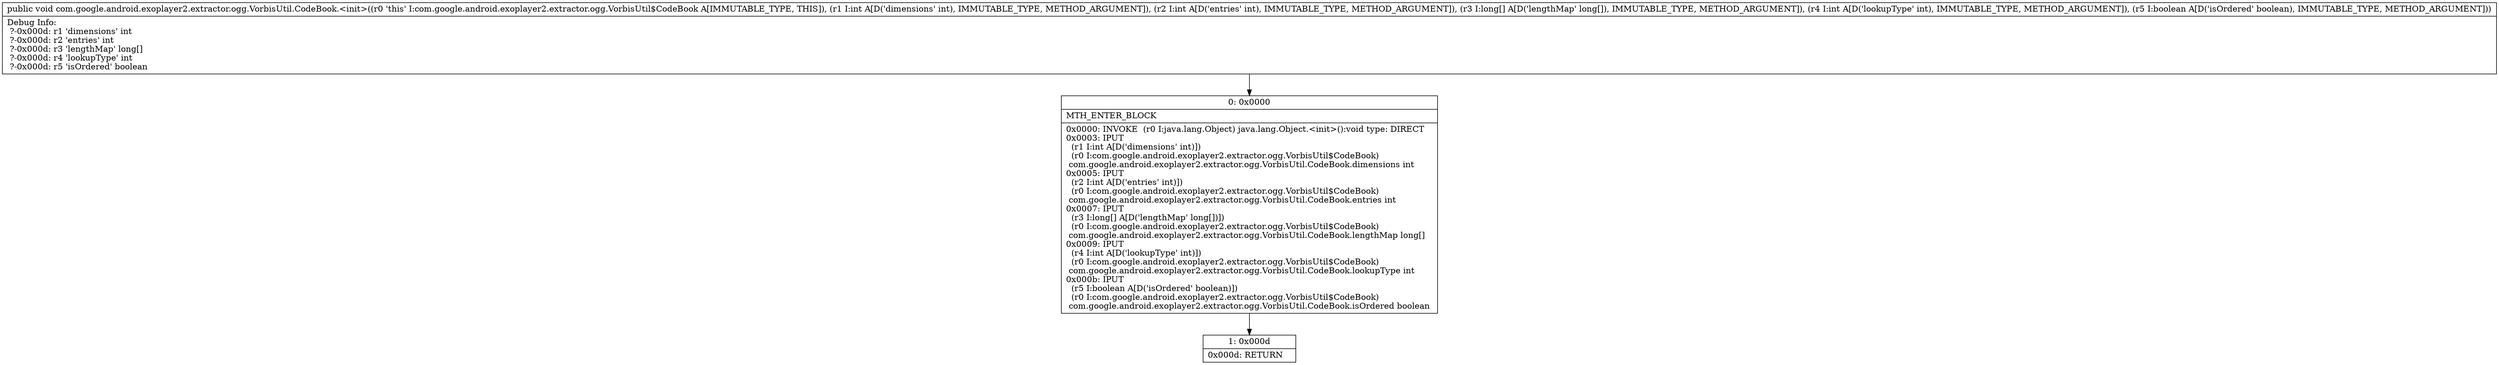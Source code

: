 digraph "CFG forcom.google.android.exoplayer2.extractor.ogg.VorbisUtil.CodeBook.\<init\>(II[JIZ)V" {
Node_0 [shape=record,label="{0\:\ 0x0000|MTH_ENTER_BLOCK\l|0x0000: INVOKE  (r0 I:java.lang.Object) java.lang.Object.\<init\>():void type: DIRECT \l0x0003: IPUT  \l  (r1 I:int A[D('dimensions' int)])\l  (r0 I:com.google.android.exoplayer2.extractor.ogg.VorbisUtil$CodeBook)\l com.google.android.exoplayer2.extractor.ogg.VorbisUtil.CodeBook.dimensions int \l0x0005: IPUT  \l  (r2 I:int A[D('entries' int)])\l  (r0 I:com.google.android.exoplayer2.extractor.ogg.VorbisUtil$CodeBook)\l com.google.android.exoplayer2.extractor.ogg.VorbisUtil.CodeBook.entries int \l0x0007: IPUT  \l  (r3 I:long[] A[D('lengthMap' long[])])\l  (r0 I:com.google.android.exoplayer2.extractor.ogg.VorbisUtil$CodeBook)\l com.google.android.exoplayer2.extractor.ogg.VorbisUtil.CodeBook.lengthMap long[] \l0x0009: IPUT  \l  (r4 I:int A[D('lookupType' int)])\l  (r0 I:com.google.android.exoplayer2.extractor.ogg.VorbisUtil$CodeBook)\l com.google.android.exoplayer2.extractor.ogg.VorbisUtil.CodeBook.lookupType int \l0x000b: IPUT  \l  (r5 I:boolean A[D('isOrdered' boolean)])\l  (r0 I:com.google.android.exoplayer2.extractor.ogg.VorbisUtil$CodeBook)\l com.google.android.exoplayer2.extractor.ogg.VorbisUtil.CodeBook.isOrdered boolean \l}"];
Node_1 [shape=record,label="{1\:\ 0x000d|0x000d: RETURN   \l}"];
MethodNode[shape=record,label="{public void com.google.android.exoplayer2.extractor.ogg.VorbisUtil.CodeBook.\<init\>((r0 'this' I:com.google.android.exoplayer2.extractor.ogg.VorbisUtil$CodeBook A[IMMUTABLE_TYPE, THIS]), (r1 I:int A[D('dimensions' int), IMMUTABLE_TYPE, METHOD_ARGUMENT]), (r2 I:int A[D('entries' int), IMMUTABLE_TYPE, METHOD_ARGUMENT]), (r3 I:long[] A[D('lengthMap' long[]), IMMUTABLE_TYPE, METHOD_ARGUMENT]), (r4 I:int A[D('lookupType' int), IMMUTABLE_TYPE, METHOD_ARGUMENT]), (r5 I:boolean A[D('isOrdered' boolean), IMMUTABLE_TYPE, METHOD_ARGUMENT]))  | Debug Info:\l  ?\-0x000d: r1 'dimensions' int\l  ?\-0x000d: r2 'entries' int\l  ?\-0x000d: r3 'lengthMap' long[]\l  ?\-0x000d: r4 'lookupType' int\l  ?\-0x000d: r5 'isOrdered' boolean\l}"];
MethodNode -> Node_0;
Node_0 -> Node_1;
}

